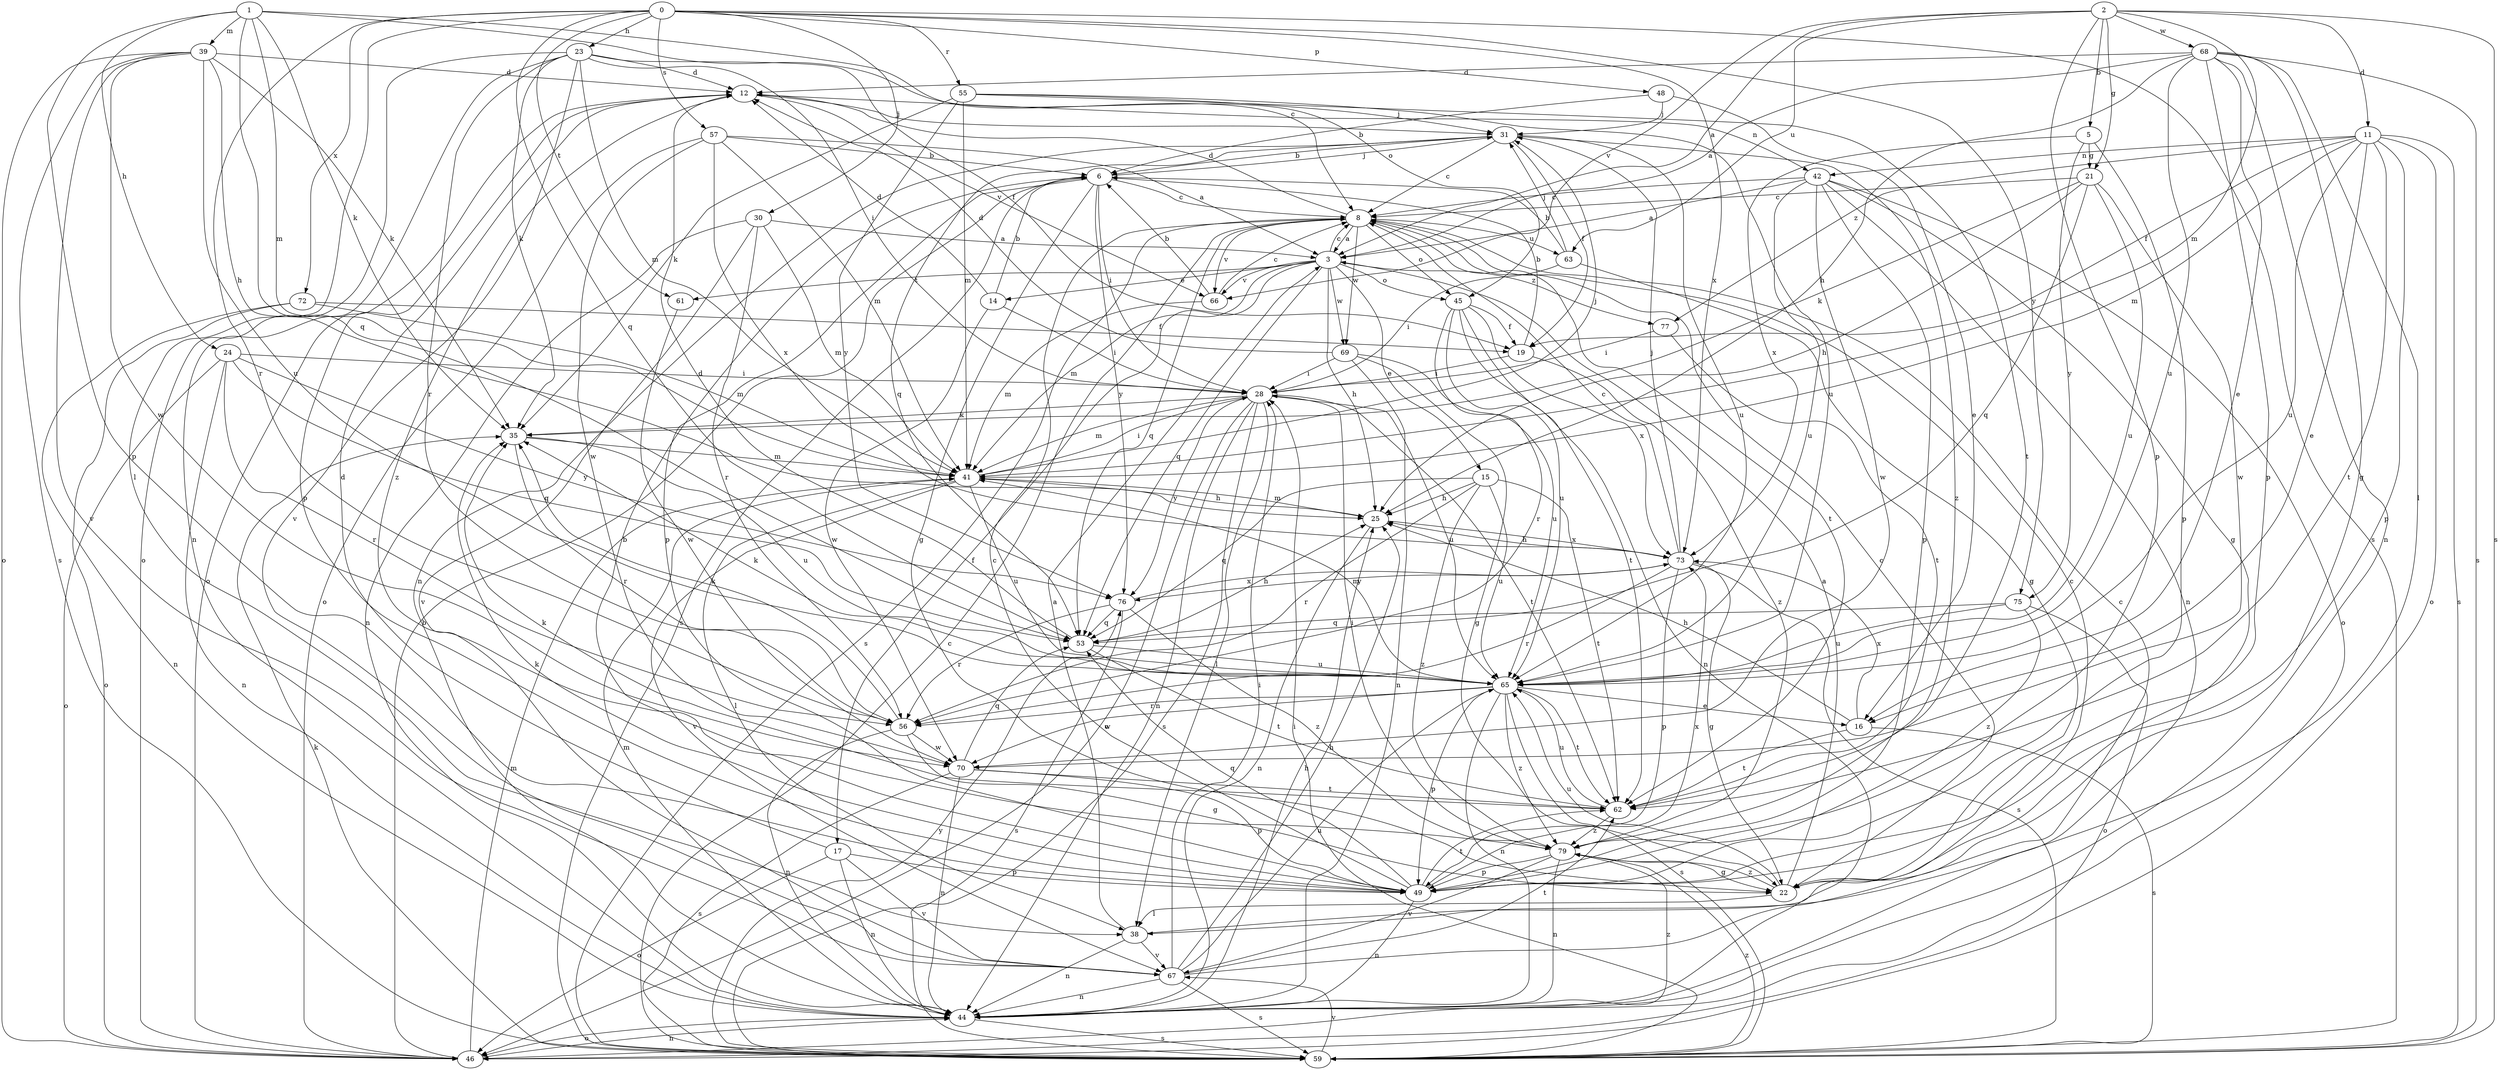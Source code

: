 strict digraph  {
0;
1;
2;
3;
5;
6;
8;
11;
12;
14;
15;
16;
17;
19;
21;
22;
23;
24;
25;
28;
30;
31;
35;
38;
39;
41;
42;
44;
45;
46;
48;
49;
53;
55;
56;
57;
59;
61;
62;
63;
65;
66;
67;
68;
69;
70;
72;
73;
75;
76;
77;
79;
0 -> 23  [label=h];
0 -> 30  [label=j];
0 -> 38  [label=l];
0 -> 48  [label=p];
0 -> 53  [label=q];
0 -> 55  [label=r];
0 -> 56  [label=r];
0 -> 57  [label=s];
0 -> 59  [label=s];
0 -> 61  [label=t];
0 -> 72  [label=x];
0 -> 73  [label=x];
0 -> 75  [label=y];
1 -> 8  [label=c];
1 -> 24  [label=h];
1 -> 35  [label=k];
1 -> 39  [label=m];
1 -> 41  [label=m];
1 -> 45  [label=o];
1 -> 49  [label=p];
1 -> 53  [label=q];
2 -> 3  [label=a];
2 -> 5  [label=b];
2 -> 11  [label=d];
2 -> 21  [label=g];
2 -> 41  [label=m];
2 -> 49  [label=p];
2 -> 59  [label=s];
2 -> 63  [label=u];
2 -> 66  [label=v];
2 -> 68  [label=w];
3 -> 8  [label=c];
3 -> 14  [label=e];
3 -> 15  [label=e];
3 -> 17  [label=f];
3 -> 25  [label=h];
3 -> 41  [label=m];
3 -> 45  [label=o];
3 -> 53  [label=q];
3 -> 61  [label=t];
3 -> 66  [label=v];
3 -> 69  [label=w];
3 -> 77  [label=z];
5 -> 21  [label=g];
5 -> 49  [label=p];
5 -> 73  [label=x];
5 -> 75  [label=y];
6 -> 8  [label=c];
6 -> 22  [label=g];
6 -> 28  [label=i];
6 -> 31  [label=j];
6 -> 49  [label=p];
6 -> 59  [label=s];
6 -> 76  [label=y];
8 -> 3  [label=a];
8 -> 12  [label=d];
8 -> 45  [label=o];
8 -> 53  [label=q];
8 -> 59  [label=s];
8 -> 62  [label=t];
8 -> 63  [label=u];
8 -> 66  [label=v];
8 -> 69  [label=w];
11 -> 16  [label=e];
11 -> 19  [label=f];
11 -> 41  [label=m];
11 -> 42  [label=n];
11 -> 46  [label=o];
11 -> 49  [label=p];
11 -> 59  [label=s];
11 -> 62  [label=t];
11 -> 65  [label=u];
11 -> 77  [label=z];
12 -> 31  [label=j];
12 -> 42  [label=n];
12 -> 46  [label=o];
12 -> 49  [label=p];
12 -> 66  [label=v];
12 -> 79  [label=z];
14 -> 6  [label=b];
14 -> 12  [label=d];
14 -> 28  [label=i];
14 -> 70  [label=w];
15 -> 25  [label=h];
15 -> 53  [label=q];
15 -> 56  [label=r];
15 -> 62  [label=t];
15 -> 65  [label=u];
15 -> 79  [label=z];
16 -> 25  [label=h];
16 -> 59  [label=s];
16 -> 62  [label=t];
16 -> 73  [label=x];
17 -> 12  [label=d];
17 -> 44  [label=n];
17 -> 46  [label=o];
17 -> 49  [label=p];
17 -> 67  [label=v];
19 -> 6  [label=b];
19 -> 28  [label=i];
19 -> 79  [label=z];
21 -> 8  [label=c];
21 -> 25  [label=h];
21 -> 35  [label=k];
21 -> 53  [label=q];
21 -> 65  [label=u];
21 -> 70  [label=w];
22 -> 3  [label=a];
22 -> 8  [label=c];
22 -> 38  [label=l];
22 -> 65  [label=u];
22 -> 79  [label=z];
23 -> 12  [label=d];
23 -> 19  [label=f];
23 -> 28  [label=i];
23 -> 35  [label=k];
23 -> 41  [label=m];
23 -> 44  [label=n];
23 -> 46  [label=o];
23 -> 56  [label=r];
23 -> 67  [label=v];
24 -> 28  [label=i];
24 -> 44  [label=n];
24 -> 46  [label=o];
24 -> 53  [label=q];
24 -> 56  [label=r];
24 -> 76  [label=y];
25 -> 41  [label=m];
25 -> 44  [label=n];
25 -> 73  [label=x];
28 -> 35  [label=k];
28 -> 38  [label=l];
28 -> 41  [label=m];
28 -> 44  [label=n];
28 -> 46  [label=o];
28 -> 59  [label=s];
28 -> 62  [label=t];
28 -> 65  [label=u];
28 -> 76  [label=y];
30 -> 3  [label=a];
30 -> 41  [label=m];
30 -> 44  [label=n];
30 -> 56  [label=r];
30 -> 67  [label=v];
31 -> 6  [label=b];
31 -> 8  [label=c];
31 -> 19  [label=f];
31 -> 44  [label=n];
31 -> 53  [label=q];
31 -> 65  [label=u];
31 -> 79  [label=z];
35 -> 41  [label=m];
35 -> 56  [label=r];
35 -> 65  [label=u];
38 -> 3  [label=a];
38 -> 8  [label=c];
38 -> 44  [label=n];
38 -> 67  [label=v];
39 -> 12  [label=d];
39 -> 25  [label=h];
39 -> 35  [label=k];
39 -> 46  [label=o];
39 -> 59  [label=s];
39 -> 65  [label=u];
39 -> 67  [label=v];
39 -> 70  [label=w];
41 -> 25  [label=h];
41 -> 28  [label=i];
41 -> 31  [label=j];
41 -> 38  [label=l];
41 -> 65  [label=u];
41 -> 67  [label=v];
42 -> 3  [label=a];
42 -> 8  [label=c];
42 -> 22  [label=g];
42 -> 44  [label=n];
42 -> 46  [label=o];
42 -> 49  [label=p];
42 -> 65  [label=u];
42 -> 70  [label=w];
44 -> 25  [label=h];
44 -> 41  [label=m];
44 -> 46  [label=o];
44 -> 59  [label=s];
44 -> 79  [label=z];
45 -> 19  [label=f];
45 -> 44  [label=n];
45 -> 56  [label=r];
45 -> 62  [label=t];
45 -> 65  [label=u];
45 -> 73  [label=x];
46 -> 6  [label=b];
46 -> 41  [label=m];
46 -> 44  [label=n];
48 -> 6  [label=b];
48 -> 16  [label=e];
48 -> 31  [label=j];
49 -> 6  [label=b];
49 -> 8  [label=c];
49 -> 35  [label=k];
49 -> 44  [label=n];
49 -> 53  [label=q];
49 -> 62  [label=t];
49 -> 73  [label=x];
53 -> 12  [label=d];
53 -> 25  [label=h];
53 -> 62  [label=t];
53 -> 65  [label=u];
55 -> 31  [label=j];
55 -> 35  [label=k];
55 -> 41  [label=m];
55 -> 62  [label=t];
55 -> 65  [label=u];
55 -> 76  [label=y];
56 -> 22  [label=g];
56 -> 35  [label=k];
56 -> 44  [label=n];
56 -> 70  [label=w];
57 -> 3  [label=a];
57 -> 6  [label=b];
57 -> 41  [label=m];
57 -> 46  [label=o];
57 -> 70  [label=w];
57 -> 73  [label=x];
59 -> 8  [label=c];
59 -> 28  [label=i];
59 -> 35  [label=k];
59 -> 67  [label=v];
59 -> 76  [label=y];
59 -> 79  [label=z];
61 -> 70  [label=w];
62 -> 35  [label=k];
62 -> 65  [label=u];
62 -> 79  [label=z];
63 -> 6  [label=b];
63 -> 22  [label=g];
63 -> 28  [label=i];
63 -> 31  [label=j];
65 -> 16  [label=e];
65 -> 35  [label=k];
65 -> 41  [label=m];
65 -> 44  [label=n];
65 -> 49  [label=p];
65 -> 56  [label=r];
65 -> 59  [label=s];
65 -> 62  [label=t];
65 -> 70  [label=w];
65 -> 79  [label=z];
66 -> 6  [label=b];
66 -> 8  [label=c];
66 -> 41  [label=m];
67 -> 8  [label=c];
67 -> 25  [label=h];
67 -> 28  [label=i];
67 -> 44  [label=n];
67 -> 59  [label=s];
67 -> 62  [label=t];
67 -> 65  [label=u];
68 -> 3  [label=a];
68 -> 12  [label=d];
68 -> 16  [label=e];
68 -> 22  [label=g];
68 -> 25  [label=h];
68 -> 38  [label=l];
68 -> 44  [label=n];
68 -> 49  [label=p];
68 -> 59  [label=s];
68 -> 65  [label=u];
69 -> 12  [label=d];
69 -> 22  [label=g];
69 -> 28  [label=i];
69 -> 44  [label=n];
69 -> 65  [label=u];
70 -> 44  [label=n];
70 -> 49  [label=p];
70 -> 53  [label=q];
70 -> 59  [label=s];
70 -> 62  [label=t];
72 -> 19  [label=f];
72 -> 41  [label=m];
72 -> 44  [label=n];
72 -> 46  [label=o];
73 -> 8  [label=c];
73 -> 22  [label=g];
73 -> 25  [label=h];
73 -> 31  [label=j];
73 -> 49  [label=p];
73 -> 56  [label=r];
73 -> 59  [label=s];
73 -> 76  [label=y];
75 -> 46  [label=o];
75 -> 53  [label=q];
75 -> 65  [label=u];
75 -> 79  [label=z];
76 -> 53  [label=q];
76 -> 56  [label=r];
76 -> 59  [label=s];
76 -> 73  [label=x];
76 -> 79  [label=z];
77 -> 28  [label=i];
77 -> 62  [label=t];
79 -> 22  [label=g];
79 -> 28  [label=i];
79 -> 44  [label=n];
79 -> 49  [label=p];
79 -> 67  [label=v];
}
